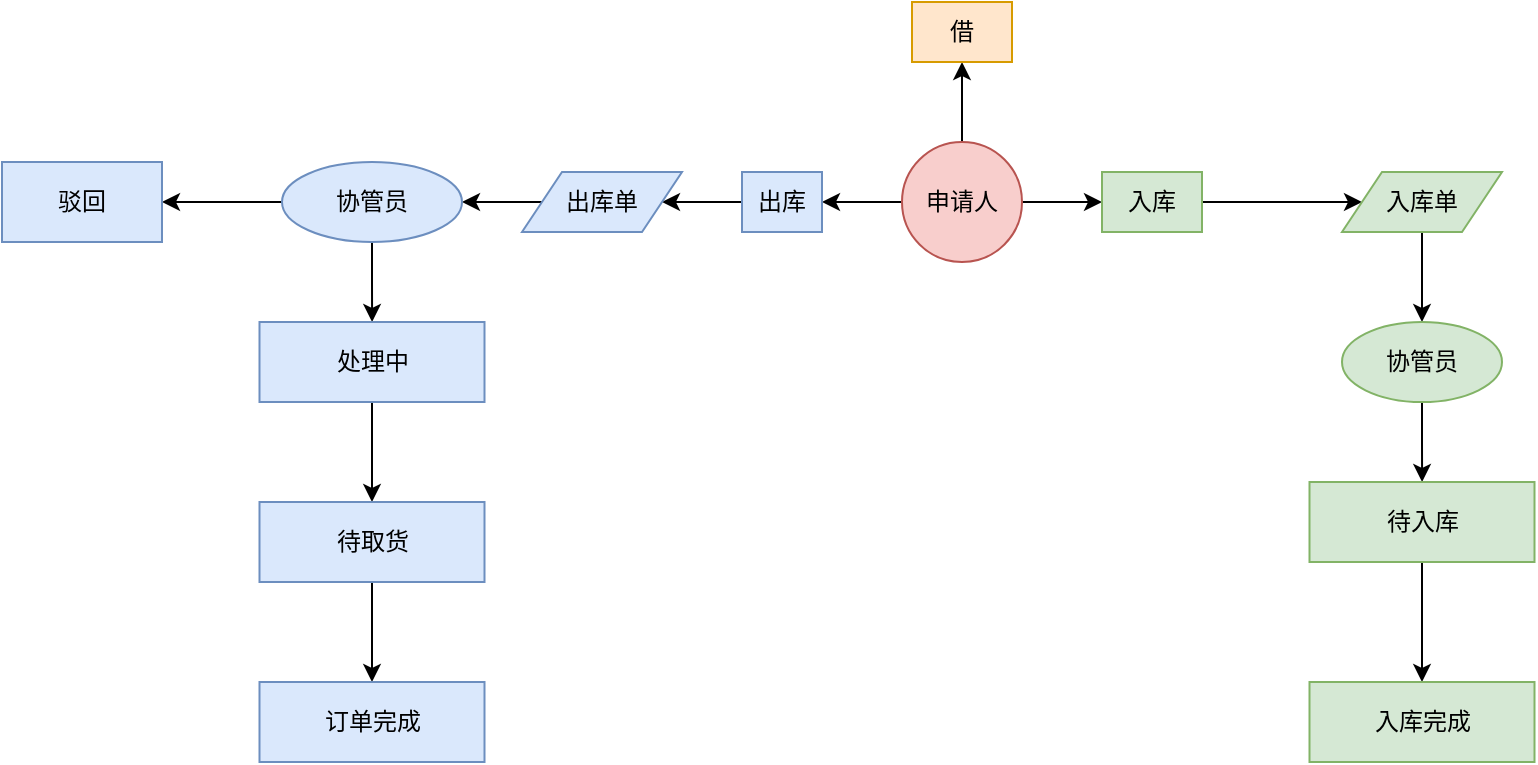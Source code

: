 <mxfile version="15.5.4" type="embed"><diagram id="C5RBs43oDa-KdzZeNtuy" name="出入库流程"><mxGraphModel dx="460" dy="375" grid="1" gridSize="10" guides="1" tooltips="1" connect="1" arrows="1" fold="1" page="1" pageScale="1" pageWidth="1169" pageHeight="1654" math="0" shadow="0"><root><mxCell id="WIyWlLk6GJQsqaUBKTNV-0"/><mxCell id="WIyWlLk6GJQsqaUBKTNV-1" parent="WIyWlLk6GJQsqaUBKTNV-0"/><mxCell id="1" value="" style="edgeStyle=orthogonalEdgeStyle;rounded=0;orthogonalLoop=1;jettySize=auto;html=1;" parent="WIyWlLk6GJQsqaUBKTNV-1" source="BxBbRvxjBFWGLJxQWWaA-0" target="BxBbRvxjBFWGLJxQWWaA-5" edge="1"><mxGeometry relative="1" as="geometry"/></mxCell><mxCell id="3" value="" style="edgeStyle=orthogonalEdgeStyle;rounded=0;orthogonalLoop=1;jettySize=auto;html=1;" parent="WIyWlLk6GJQsqaUBKTNV-1" source="BxBbRvxjBFWGLJxQWWaA-0" target="2" edge="1"><mxGeometry relative="1" as="geometry"/></mxCell><mxCell id="5" value="" style="edgeStyle=orthogonalEdgeStyle;rounded=0;orthogonalLoop=1;jettySize=auto;html=1;" parent="WIyWlLk6GJQsqaUBKTNV-1" source="BxBbRvxjBFWGLJxQWWaA-0" target="4" edge="1"><mxGeometry relative="1" as="geometry"/></mxCell><mxCell id="BxBbRvxjBFWGLJxQWWaA-0" value="申请人" style="ellipse;whiteSpace=wrap;html=1;aspect=fixed;fillColor=#f8cecc;strokeColor=#b85450;align=center;" parent="WIyWlLk6GJQsqaUBKTNV-1" vertex="1"><mxGeometry x="570" y="570" width="60" height="60" as="geometry"/></mxCell><mxCell id="14" value="" style="edgeStyle=orthogonalEdgeStyle;rounded=0;orthogonalLoop=1;jettySize=auto;html=1;" parent="WIyWlLk6GJQsqaUBKTNV-1" source="BxBbRvxjBFWGLJxQWWaA-5" target="13" edge="1"><mxGeometry relative="1" as="geometry"/></mxCell><mxCell id="BxBbRvxjBFWGLJxQWWaA-5" value="出库" style="rounded=0;whiteSpace=wrap;html=1;fillColor=#dae8fc;strokeColor=#6c8ebf;" parent="WIyWlLk6GJQsqaUBKTNV-1" vertex="1"><mxGeometry x="490" y="585" width="40" height="30" as="geometry"/></mxCell><mxCell id="2" value="借" style="rounded=0;whiteSpace=wrap;html=1;fillColor=#ffe6cc;strokeColor=#d79b00;imageHeight=24;imageWidth=24;" parent="WIyWlLk6GJQsqaUBKTNV-1" vertex="1"><mxGeometry x="575" y="500" width="50" height="30" as="geometry"/></mxCell><mxCell id="29" value="" style="edgeStyle=orthogonalEdgeStyle;rounded=0;orthogonalLoop=1;jettySize=auto;html=1;" edge="1" parent="WIyWlLk6GJQsqaUBKTNV-1" source="4"><mxGeometry relative="1" as="geometry"><mxPoint x="800" y="600" as="targetPoint"/></mxGeometry></mxCell><mxCell id="4" value="入库" style="rounded=0;whiteSpace=wrap;html=1;fillColor=#d5e8d4;strokeColor=#82b366;" parent="WIyWlLk6GJQsqaUBKTNV-1" vertex="1"><mxGeometry x="670.0" y="585" width="50" height="30" as="geometry"/></mxCell><mxCell id="16" value="" style="edgeStyle=orthogonalEdgeStyle;rounded=0;orthogonalLoop=1;jettySize=auto;html=1;" edge="1" parent="WIyWlLk6GJQsqaUBKTNV-1" source="13" target="15"><mxGeometry relative="1" as="geometry"/></mxCell><mxCell id="13" value="出库单" style="shape=parallelogram;perimeter=parallelogramPerimeter;whiteSpace=wrap;html=1;fixedSize=1;align=center;fillColor=#dae8fc;strokeColor=#6c8ebf;" parent="WIyWlLk6GJQsqaUBKTNV-1" vertex="1"><mxGeometry x="380" y="585" width="80" height="30" as="geometry"/></mxCell><mxCell id="18" value="" style="edgeStyle=orthogonalEdgeStyle;rounded=0;orthogonalLoop=1;jettySize=auto;html=1;" edge="1" parent="WIyWlLk6GJQsqaUBKTNV-1" source="15" target="17"><mxGeometry relative="1" as="geometry"/></mxCell><mxCell id="22" value="" style="edgeStyle=orthogonalEdgeStyle;rounded=0;orthogonalLoop=1;jettySize=auto;html=1;" edge="1" parent="WIyWlLk6GJQsqaUBKTNV-1" source="15" target="21"><mxGeometry relative="1" as="geometry"/></mxCell><mxCell id="15" value="协管员" style="ellipse;whiteSpace=wrap;html=1;fillColor=#dae8fc;strokeColor=#6c8ebf;" vertex="1" parent="WIyWlLk6GJQsqaUBKTNV-1"><mxGeometry x="260" y="580" width="90" height="40" as="geometry"/></mxCell><mxCell id="20" value="" style="edgeStyle=orthogonalEdgeStyle;rounded=0;orthogonalLoop=1;jettySize=auto;html=1;" edge="1" parent="WIyWlLk6GJQsqaUBKTNV-1" source="17" target="19"><mxGeometry relative="1" as="geometry"/></mxCell><mxCell id="17" value="处理中" style="whiteSpace=wrap;html=1;strokeColor=#6c8ebf;fillColor=#dae8fc;" vertex="1" parent="WIyWlLk6GJQsqaUBKTNV-1"><mxGeometry x="248.75" y="660" width="112.5" height="40" as="geometry"/></mxCell><mxCell id="24" value="" style="edgeStyle=orthogonalEdgeStyle;rounded=0;orthogonalLoop=1;jettySize=auto;html=1;" edge="1" parent="WIyWlLk6GJQsqaUBKTNV-1" source="19" target="23"><mxGeometry relative="1" as="geometry"/></mxCell><mxCell id="19" value="待取货" style="whiteSpace=wrap;html=1;strokeColor=#6c8ebf;fillColor=#dae8fc;" vertex="1" parent="WIyWlLk6GJQsqaUBKTNV-1"><mxGeometry x="248.75" y="750" width="112.5" height="40" as="geometry"/></mxCell><mxCell id="21" value="驳回" style="whiteSpace=wrap;html=1;strokeColor=#6c8ebf;fillColor=#dae8fc;" vertex="1" parent="WIyWlLk6GJQsqaUBKTNV-1"><mxGeometry x="120" y="580" width="80" height="40" as="geometry"/></mxCell><mxCell id="23" value="订单完成" style="whiteSpace=wrap;html=1;strokeColor=#6c8ebf;fillColor=#dae8fc;" vertex="1" parent="WIyWlLk6GJQsqaUBKTNV-1"><mxGeometry x="248.75" y="840" width="112.5" height="40" as="geometry"/></mxCell><mxCell id="32" value="" style="edgeStyle=orthogonalEdgeStyle;rounded=0;orthogonalLoop=1;jettySize=auto;html=1;" edge="1" parent="WIyWlLk6GJQsqaUBKTNV-1" source="30" target="31"><mxGeometry relative="1" as="geometry"/></mxCell><mxCell id="30" value="入库单" style="shape=parallelogram;perimeter=parallelogramPerimeter;whiteSpace=wrap;html=1;fixedSize=1;align=center;fillColor=#d5e8d4;strokeColor=#82b366;" vertex="1" parent="WIyWlLk6GJQsqaUBKTNV-1"><mxGeometry x="790" y="585" width="80" height="30" as="geometry"/></mxCell><mxCell id="34" value="" style="edgeStyle=orthogonalEdgeStyle;rounded=0;orthogonalLoop=1;jettySize=auto;html=1;" edge="1" parent="WIyWlLk6GJQsqaUBKTNV-1" source="31" target="33"><mxGeometry relative="1" as="geometry"/></mxCell><mxCell id="31" value="协管员" style="ellipse;whiteSpace=wrap;html=1;fillColor=#d5e8d4;strokeColor=#82b366;" vertex="1" parent="WIyWlLk6GJQsqaUBKTNV-1"><mxGeometry x="790" y="660" width="80" height="40" as="geometry"/></mxCell><mxCell id="36" value="" style="edgeStyle=orthogonalEdgeStyle;rounded=0;orthogonalLoop=1;jettySize=auto;html=1;" edge="1" parent="WIyWlLk6GJQsqaUBKTNV-1" source="33" target="35"><mxGeometry relative="1" as="geometry"/></mxCell><mxCell id="33" value="待入库" style="whiteSpace=wrap;html=1;strokeColor=#82b366;fillColor=#d5e8d4;" vertex="1" parent="WIyWlLk6GJQsqaUBKTNV-1"><mxGeometry x="773.75" y="740" width="112.5" height="40" as="geometry"/></mxCell><mxCell id="35" value="入库完成" style="whiteSpace=wrap;html=1;strokeColor=#82b366;fillColor=#d5e8d4;" vertex="1" parent="WIyWlLk6GJQsqaUBKTNV-1"><mxGeometry x="773.75" y="840" width="112.5" height="40" as="geometry"/></mxCell></root></mxGraphModel></diagram></mxfile>